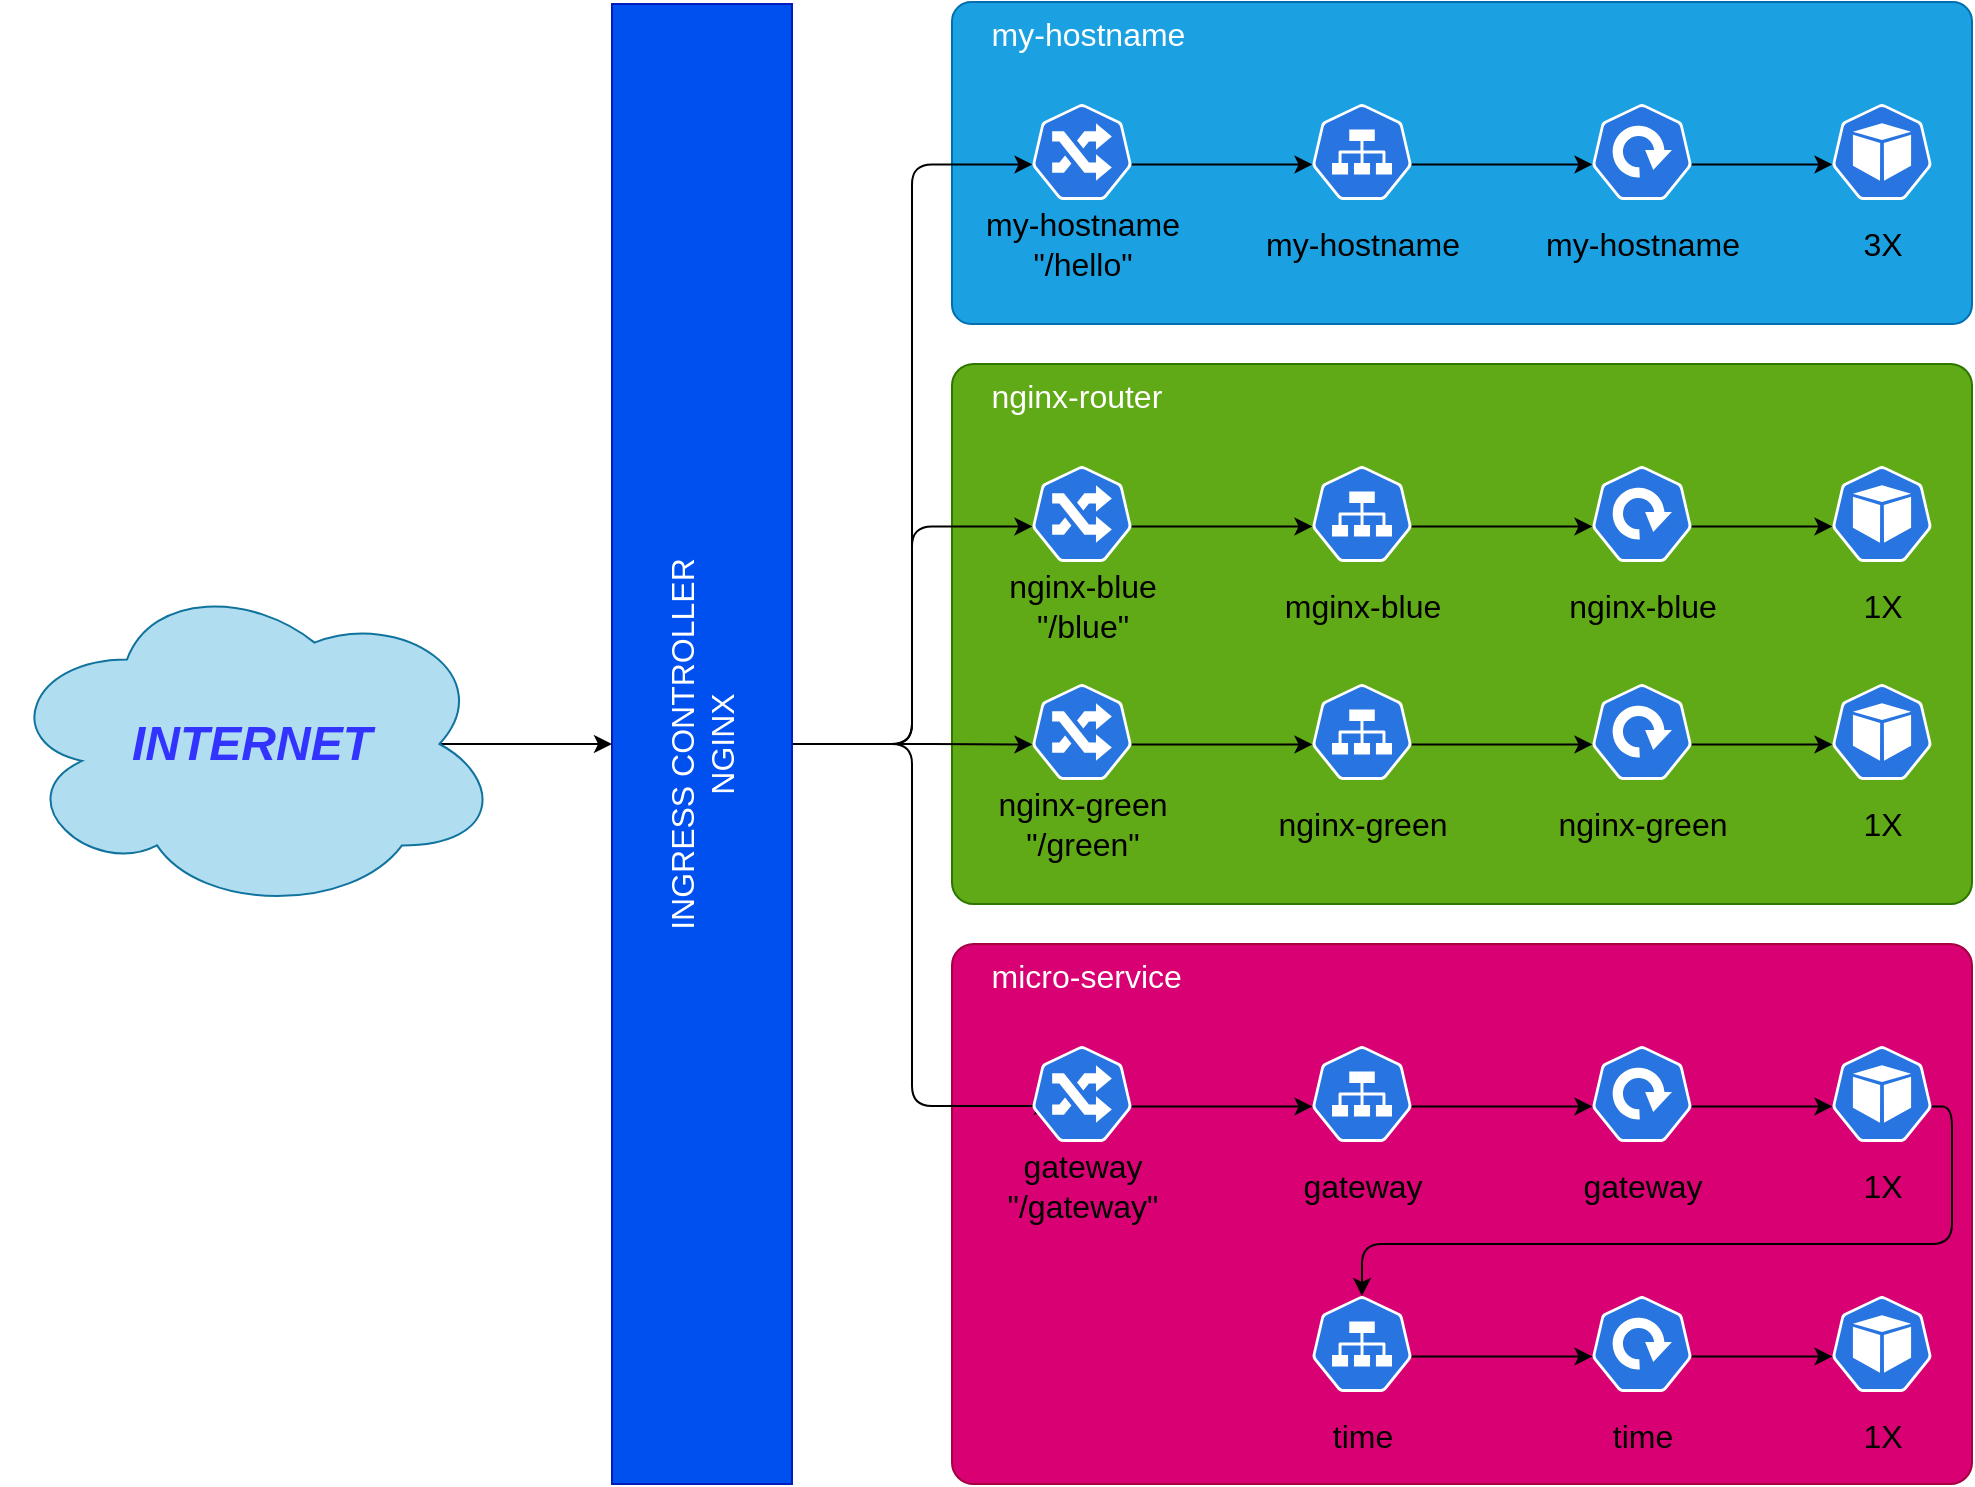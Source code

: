 <mxfile>
    <diagram id="27UvnjfB6C09aZNbeQ0s" name="Page-1">
        <mxGraphModel dx="2828" dy="1275" grid="1" gridSize="10" guides="1" tooltips="1" connect="1" arrows="1" fold="1" page="1" pageScale="1" pageWidth="1169" pageHeight="827" math="0" shadow="0">
            <root>
                <mxCell id="0"/>
                <mxCell id="1" parent="0"/>
                <mxCell id="50" value="&amp;nbsp; &amp;nbsp; micro-service" style="rounded=1;whiteSpace=wrap;html=1;fontSize=16;align=left;verticalAlign=top;fillColor=#d80073;fontColor=#ffffff;strokeColor=#A50040;arcSize=4;" vertex="1" parent="1">
                    <mxGeometry x="495" y="520" width="510" height="270" as="geometry"/>
                </mxCell>
                <mxCell id="17" value="&amp;nbsp; &amp;nbsp; nginx-router" style="rounded=1;whiteSpace=wrap;html=1;fontSize=16;align=left;verticalAlign=top;fillColor=#60a917;fontColor=#ffffff;strokeColor=#2D7600;arcSize=4;" vertex="1" parent="1">
                    <mxGeometry x="495" y="230" width="510" height="270" as="geometry"/>
                </mxCell>
                <mxCell id="5" value="&amp;nbsp; &amp;nbsp; my-hostname" style="rounded=1;whiteSpace=wrap;html=1;fontSize=16;align=left;verticalAlign=top;fillColor=#1ba1e2;fontColor=#ffffff;strokeColor=#006EAF;arcSize=6;" vertex="1" parent="1">
                    <mxGeometry x="495" y="49" width="510" height="161" as="geometry"/>
                </mxCell>
                <mxCell id="15" style="edgeStyle=orthogonalEdgeStyle;html=1;exitX=0.5;exitY=1;exitDx=0;exitDy=0;entryX=0.005;entryY=0.63;entryDx=0;entryDy=0;entryPerimeter=0;fontSize=16;" edge="1" parent="1" source="2" target="3">
                    <mxGeometry relative="1" as="geometry"/>
                </mxCell>
                <mxCell id="75" style="edgeStyle=orthogonalEdgeStyle;html=1;exitX=0.5;exitY=1;exitDx=0;exitDy=0;entryX=0.005;entryY=0.63;entryDx=0;entryDy=0;entryPerimeter=0;fontSize=16;" edge="1" parent="1" source="2" target="19">
                    <mxGeometry relative="1" as="geometry"/>
                </mxCell>
                <mxCell id="76" style="edgeStyle=orthogonalEdgeStyle;html=1;exitX=0.5;exitY=1;exitDx=0;exitDy=0;entryX=0.005;entryY=0.63;entryDx=0;entryDy=0;entryPerimeter=0;fontSize=16;" edge="1" parent="1" source="2" target="40">
                    <mxGeometry relative="1" as="geometry"/>
                </mxCell>
                <mxCell id="77" style="edgeStyle=orthogonalEdgeStyle;html=1;exitX=0.5;exitY=1;exitDx=0;exitDy=0;entryX=0.2;entryY=0.625;entryDx=0;entryDy=0;entryPerimeter=0;fontSize=16;" edge="1" parent="1" source="2" target="52">
                    <mxGeometry relative="1" as="geometry"/>
                </mxCell>
                <mxCell id="2" value="INGRESS CONTROLLER&lt;br style=&quot;font-size: 16px;&quot;&gt;NGINX" style="rounded=0;whiteSpace=wrap;html=1;rotation=-90;fontSize=16;fillColor=#0050ef;fontColor=#ffffff;strokeColor=#001DBC;" vertex="1" parent="1">
                    <mxGeometry y="375" width="740" height="90" as="geometry"/>
                </mxCell>
                <mxCell id="12" style="edgeStyle=orthogonalEdgeStyle;html=1;exitX=0.995;exitY=0.63;exitDx=0;exitDy=0;exitPerimeter=0;entryX=0.005;entryY=0.63;entryDx=0;entryDy=0;entryPerimeter=0;fontSize=16;" edge="1" parent="1" source="3" target="7">
                    <mxGeometry relative="1" as="geometry"/>
                </mxCell>
                <mxCell id="3" value="" style="sketch=0;html=1;dashed=0;whitespace=wrap;fillColor=#2875E2;strokeColor=#ffffff;points=[[0.005,0.63,0],[0.1,0.2,0],[0.9,0.2,0],[0.5,0,0],[0.995,0.63,0],[0.72,0.99,0],[0.5,1,0],[0.28,0.99,0]];shape=mxgraph.kubernetes.icon;prIcon=ing;fontSize=16;" vertex="1" parent="1">
                    <mxGeometry x="535" y="100" width="50" height="48" as="geometry"/>
                </mxCell>
                <mxCell id="4" value="my-hostname&lt;br&gt;&quot;/hello&quot;" style="text;html=1;resizable=0;autosize=1;align=center;verticalAlign=middle;points=[];fillColor=none;strokeColor=none;rounded=0;fontSize=16;" vertex="1" parent="1">
                    <mxGeometry x="505" y="150" width="110" height="40" as="geometry"/>
                </mxCell>
                <mxCell id="14" style="edgeStyle=orthogonalEdgeStyle;html=1;exitX=0.995;exitY=0.63;exitDx=0;exitDy=0;exitPerimeter=0;entryX=0.005;entryY=0.63;entryDx=0;entryDy=0;entryPerimeter=0;fontSize=16;" edge="1" parent="1" source="6" target="10">
                    <mxGeometry relative="1" as="geometry"/>
                </mxCell>
                <mxCell id="6" value="" style="sketch=0;html=1;dashed=0;whitespace=wrap;fillColor=#2875E2;strokeColor=#ffffff;points=[[0.005,0.63,0],[0.1,0.2,0],[0.9,0.2,0],[0.5,0,0],[0.995,0.63,0],[0.72,0.99,0],[0.5,1,0],[0.28,0.99,0]];shape=mxgraph.kubernetes.icon;prIcon=deploy;fontSize=16;" vertex="1" parent="1">
                    <mxGeometry x="815" y="100" width="50" height="48" as="geometry"/>
                </mxCell>
                <mxCell id="13" style="edgeStyle=orthogonalEdgeStyle;html=1;exitX=0.995;exitY=0.63;exitDx=0;exitDy=0;exitPerimeter=0;entryX=0.005;entryY=0.63;entryDx=0;entryDy=0;entryPerimeter=0;fontSize=16;" edge="1" parent="1" source="7" target="6">
                    <mxGeometry relative="1" as="geometry"/>
                </mxCell>
                <mxCell id="7" value="" style="sketch=0;html=1;dashed=0;whitespace=wrap;fillColor=#2875E2;strokeColor=#ffffff;points=[[0.005,0.63,0],[0.1,0.2,0],[0.9,0.2,0],[0.5,0,0],[0.995,0.63,0],[0.72,0.99,0],[0.5,1,0],[0.28,0.99,0]];shape=mxgraph.kubernetes.icon;prIcon=svc;fontSize=16;" vertex="1" parent="1">
                    <mxGeometry x="675" y="100" width="50" height="48" as="geometry"/>
                </mxCell>
                <mxCell id="8" value="my-hostname" style="text;html=1;resizable=0;autosize=1;align=center;verticalAlign=middle;points=[];fillColor=none;strokeColor=none;rounded=0;fontSize=16;" vertex="1" parent="1">
                    <mxGeometry x="645" y="160" width="110" height="20" as="geometry"/>
                </mxCell>
                <mxCell id="9" value="my-hostname" style="text;html=1;resizable=0;autosize=1;align=center;verticalAlign=middle;points=[];fillColor=none;strokeColor=none;rounded=0;fontSize=16;" vertex="1" parent="1">
                    <mxGeometry x="785" y="160" width="110" height="20" as="geometry"/>
                </mxCell>
                <mxCell id="10" value="" style="sketch=0;html=1;dashed=0;whitespace=wrap;fillColor=#2875E2;strokeColor=#ffffff;points=[[0.005,0.63,0],[0.1,0.2,0],[0.9,0.2,0],[0.5,0,0],[0.995,0.63,0],[0.72,0.99,0],[0.5,1,0],[0.28,0.99,0]];shape=mxgraph.kubernetes.icon;prIcon=pod;fontSize=16;" vertex="1" parent="1">
                    <mxGeometry x="935" y="100" width="50" height="48" as="geometry"/>
                </mxCell>
                <mxCell id="11" value="3X" style="text;html=1;resizable=0;autosize=1;align=center;verticalAlign=middle;points=[];fillColor=none;strokeColor=none;rounded=0;fontSize=16;" vertex="1" parent="1">
                    <mxGeometry x="940" y="160" width="40" height="20" as="geometry"/>
                </mxCell>
                <mxCell id="18" style="edgeStyle=orthogonalEdgeStyle;html=1;exitX=0.995;exitY=0.63;exitDx=0;exitDy=0;exitPerimeter=0;entryX=0.005;entryY=0.63;entryDx=0;entryDy=0;entryPerimeter=0;fontSize=16;" edge="1" parent="1" source="19" target="24">
                    <mxGeometry relative="1" as="geometry"/>
                </mxCell>
                <mxCell id="19" value="" style="sketch=0;html=1;dashed=0;whitespace=wrap;fillColor=#2875E2;strokeColor=#ffffff;points=[[0.005,0.63,0],[0.1,0.2,0],[0.9,0.2,0],[0.5,0,0],[0.995,0.63,0],[0.72,0.99,0],[0.5,1,0],[0.28,0.99,0]];shape=mxgraph.kubernetes.icon;prIcon=ing;fontSize=16;" vertex="1" parent="1">
                    <mxGeometry x="535" y="281" width="50" height="48" as="geometry"/>
                </mxCell>
                <mxCell id="20" value="nginx-blue&lt;br&gt;&quot;/blue&quot;" style="text;html=1;resizable=0;autosize=1;align=center;verticalAlign=middle;points=[];fillColor=none;strokeColor=none;rounded=0;fontSize=16;" vertex="1" parent="1">
                    <mxGeometry x="515" y="331" width="90" height="40" as="geometry"/>
                </mxCell>
                <mxCell id="21" style="edgeStyle=orthogonalEdgeStyle;html=1;exitX=0.995;exitY=0.63;exitDx=0;exitDy=0;exitPerimeter=0;entryX=0.005;entryY=0.63;entryDx=0;entryDy=0;entryPerimeter=0;fontSize=16;" edge="1" parent="1" source="22" target="27">
                    <mxGeometry relative="1" as="geometry"/>
                </mxCell>
                <mxCell id="22" value="" style="sketch=0;html=1;dashed=0;whitespace=wrap;fillColor=#2875E2;strokeColor=#ffffff;points=[[0.005,0.63,0],[0.1,0.2,0],[0.9,0.2,0],[0.5,0,0],[0.995,0.63,0],[0.72,0.99,0],[0.5,1,0],[0.28,0.99,0]];shape=mxgraph.kubernetes.icon;prIcon=deploy;fontSize=16;" vertex="1" parent="1">
                    <mxGeometry x="815" y="281" width="50" height="48" as="geometry"/>
                </mxCell>
                <mxCell id="23" style="edgeStyle=orthogonalEdgeStyle;html=1;exitX=0.995;exitY=0.63;exitDx=0;exitDy=0;exitPerimeter=0;entryX=0.005;entryY=0.63;entryDx=0;entryDy=0;entryPerimeter=0;fontSize=16;" edge="1" parent="1" source="24" target="22">
                    <mxGeometry relative="1" as="geometry"/>
                </mxCell>
                <mxCell id="24" value="" style="sketch=0;html=1;dashed=0;whitespace=wrap;fillColor=#2875E2;strokeColor=#ffffff;points=[[0.005,0.63,0],[0.1,0.2,0],[0.9,0.2,0],[0.5,0,0],[0.995,0.63,0],[0.72,0.99,0],[0.5,1,0],[0.28,0.99,0]];shape=mxgraph.kubernetes.icon;prIcon=svc;fontSize=16;" vertex="1" parent="1">
                    <mxGeometry x="675" y="281" width="50" height="48" as="geometry"/>
                </mxCell>
                <mxCell id="25" value="mginx-blue" style="text;html=1;resizable=0;autosize=1;align=center;verticalAlign=middle;points=[];fillColor=none;strokeColor=none;rounded=0;fontSize=16;" vertex="1" parent="1">
                    <mxGeometry x="655" y="341" width="90" height="20" as="geometry"/>
                </mxCell>
                <mxCell id="26" value="nginx-blue" style="text;html=1;resizable=0;autosize=1;align=center;verticalAlign=middle;points=[];fillColor=none;strokeColor=none;rounded=0;fontSize=16;" vertex="1" parent="1">
                    <mxGeometry x="795" y="341" width="90" height="20" as="geometry"/>
                </mxCell>
                <mxCell id="27" value="" style="sketch=0;html=1;dashed=0;whitespace=wrap;fillColor=#2875E2;strokeColor=#ffffff;points=[[0.005,0.63,0],[0.1,0.2,0],[0.9,0.2,0],[0.5,0,0],[0.995,0.63,0],[0.72,0.99,0],[0.5,1,0],[0.28,0.99,0]];shape=mxgraph.kubernetes.icon;prIcon=pod;fontSize=16;" vertex="1" parent="1">
                    <mxGeometry x="935" y="281" width="50" height="48" as="geometry"/>
                </mxCell>
                <mxCell id="28" value="1X" style="text;html=1;resizable=0;autosize=1;align=center;verticalAlign=middle;points=[];fillColor=none;strokeColor=none;rounded=0;fontSize=16;" vertex="1" parent="1">
                    <mxGeometry x="940" y="341" width="40" height="20" as="geometry"/>
                </mxCell>
                <mxCell id="39" style="edgeStyle=orthogonalEdgeStyle;html=1;exitX=0.995;exitY=0.63;exitDx=0;exitDy=0;exitPerimeter=0;entryX=0.005;entryY=0.63;entryDx=0;entryDy=0;entryPerimeter=0;fontSize=16;" edge="1" source="40" target="45" parent="1">
                    <mxGeometry relative="1" as="geometry"/>
                </mxCell>
                <mxCell id="40" value="" style="sketch=0;html=1;dashed=0;whitespace=wrap;fillColor=#2875E2;strokeColor=#ffffff;points=[[0.005,0.63,0],[0.1,0.2,0],[0.9,0.2,0],[0.5,0,0],[0.995,0.63,0],[0.72,0.99,0],[0.5,1,0],[0.28,0.99,0]];shape=mxgraph.kubernetes.icon;prIcon=ing;fontSize=16;" vertex="1" parent="1">
                    <mxGeometry x="535" y="390" width="50" height="48" as="geometry"/>
                </mxCell>
                <mxCell id="41" value="nginx-green&lt;br&gt;&quot;/green&quot;" style="text;html=1;resizable=0;autosize=1;align=center;verticalAlign=middle;points=[];fillColor=none;strokeColor=none;rounded=0;fontSize=16;" vertex="1" parent="1">
                    <mxGeometry x="510" y="440" width="100" height="40" as="geometry"/>
                </mxCell>
                <mxCell id="42" style="edgeStyle=orthogonalEdgeStyle;html=1;exitX=0.995;exitY=0.63;exitDx=0;exitDy=0;exitPerimeter=0;entryX=0.005;entryY=0.63;entryDx=0;entryDy=0;entryPerimeter=0;fontSize=16;" edge="1" source="43" target="48" parent="1">
                    <mxGeometry relative="1" as="geometry"/>
                </mxCell>
                <mxCell id="43" value="" style="sketch=0;html=1;dashed=0;whitespace=wrap;fillColor=#2875E2;strokeColor=#ffffff;points=[[0.005,0.63,0],[0.1,0.2,0],[0.9,0.2,0],[0.5,0,0],[0.995,0.63,0],[0.72,0.99,0],[0.5,1,0],[0.28,0.99,0]];shape=mxgraph.kubernetes.icon;prIcon=deploy;fontSize=16;" vertex="1" parent="1">
                    <mxGeometry x="815" y="390" width="50" height="48" as="geometry"/>
                </mxCell>
                <mxCell id="44" style="edgeStyle=orthogonalEdgeStyle;html=1;exitX=0.995;exitY=0.63;exitDx=0;exitDy=0;exitPerimeter=0;entryX=0.005;entryY=0.63;entryDx=0;entryDy=0;entryPerimeter=0;fontSize=16;" edge="1" source="45" target="43" parent="1">
                    <mxGeometry relative="1" as="geometry"/>
                </mxCell>
                <mxCell id="45" value="" style="sketch=0;html=1;dashed=0;whitespace=wrap;fillColor=#2875E2;strokeColor=#ffffff;points=[[0.005,0.63,0],[0.1,0.2,0],[0.9,0.2,0],[0.5,0,0],[0.995,0.63,0],[0.72,0.99,0],[0.5,1,0],[0.28,0.99,0]];shape=mxgraph.kubernetes.icon;prIcon=svc;fontSize=16;" vertex="1" parent="1">
                    <mxGeometry x="675" y="390" width="50" height="48" as="geometry"/>
                </mxCell>
                <mxCell id="46" value="nginx-green" style="text;html=1;resizable=0;autosize=1;align=center;verticalAlign=middle;points=[];fillColor=none;strokeColor=none;rounded=0;fontSize=16;" vertex="1" parent="1">
                    <mxGeometry x="650" y="450" width="100" height="20" as="geometry"/>
                </mxCell>
                <mxCell id="47" value="nginx-green" style="text;html=1;resizable=0;autosize=1;align=center;verticalAlign=middle;points=[];fillColor=none;strokeColor=none;rounded=0;fontSize=16;" vertex="1" parent="1">
                    <mxGeometry x="790" y="450" width="100" height="20" as="geometry"/>
                </mxCell>
                <mxCell id="48" value="" style="sketch=0;html=1;dashed=0;whitespace=wrap;fillColor=#2875E2;strokeColor=#ffffff;points=[[0.005,0.63,0],[0.1,0.2,0],[0.9,0.2,0],[0.5,0,0],[0.995,0.63,0],[0.72,0.99,0],[0.5,1,0],[0.28,0.99,0]];shape=mxgraph.kubernetes.icon;prIcon=pod;fontSize=16;" vertex="1" parent="1">
                    <mxGeometry x="935" y="390" width="50" height="48" as="geometry"/>
                </mxCell>
                <mxCell id="49" value="1X" style="text;html=1;resizable=0;autosize=1;align=center;verticalAlign=middle;points=[];fillColor=none;strokeColor=none;rounded=0;fontSize=16;" vertex="1" parent="1">
                    <mxGeometry x="940" y="450" width="40" height="20" as="geometry"/>
                </mxCell>
                <mxCell id="51" style="edgeStyle=orthogonalEdgeStyle;html=1;exitX=0.995;exitY=0.63;exitDx=0;exitDy=0;exitPerimeter=0;entryX=0.005;entryY=0.63;entryDx=0;entryDy=0;entryPerimeter=0;fontSize=16;" edge="1" source="52" target="57" parent="1">
                    <mxGeometry relative="1" as="geometry"/>
                </mxCell>
                <mxCell id="52" value="" style="sketch=0;html=1;dashed=0;whitespace=wrap;fillColor=#2875E2;strokeColor=#ffffff;points=[[0.005,0.63,0],[0.1,0.2,0],[0.9,0.2,0],[0.5,0,0],[0.995,0.63,0],[0.72,0.99,0],[0.5,1,0],[0.28,0.99,0]];shape=mxgraph.kubernetes.icon;prIcon=ing;fontSize=16;" vertex="1" parent="1">
                    <mxGeometry x="535" y="571" width="50" height="48" as="geometry"/>
                </mxCell>
                <mxCell id="53" value="gateway&lt;br&gt;&quot;/gateway&quot;" style="text;html=1;resizable=0;autosize=1;align=center;verticalAlign=middle;points=[];fillColor=none;strokeColor=none;rounded=0;fontSize=16;" vertex="1" parent="1">
                    <mxGeometry x="515" y="621" width="90" height="40" as="geometry"/>
                </mxCell>
                <mxCell id="54" style="edgeStyle=orthogonalEdgeStyle;html=1;exitX=0.995;exitY=0.63;exitDx=0;exitDy=0;exitPerimeter=0;entryX=0.005;entryY=0.63;entryDx=0;entryDy=0;entryPerimeter=0;fontSize=16;" edge="1" source="55" target="60" parent="1">
                    <mxGeometry relative="1" as="geometry"/>
                </mxCell>
                <mxCell id="55" value="" style="sketch=0;html=1;dashed=0;whitespace=wrap;fillColor=#2875E2;strokeColor=#ffffff;points=[[0.005,0.63,0],[0.1,0.2,0],[0.9,0.2,0],[0.5,0,0],[0.995,0.63,0],[0.72,0.99,0],[0.5,1,0],[0.28,0.99,0]];shape=mxgraph.kubernetes.icon;prIcon=deploy;fontSize=16;" vertex="1" parent="1">
                    <mxGeometry x="815" y="571" width="50" height="48" as="geometry"/>
                </mxCell>
                <mxCell id="56" style="edgeStyle=orthogonalEdgeStyle;html=1;exitX=0.995;exitY=0.63;exitDx=0;exitDy=0;exitPerimeter=0;entryX=0.005;entryY=0.63;entryDx=0;entryDy=0;entryPerimeter=0;fontSize=16;" edge="1" source="57" target="55" parent="1">
                    <mxGeometry relative="1" as="geometry"/>
                </mxCell>
                <mxCell id="57" value="" style="sketch=0;html=1;dashed=0;whitespace=wrap;fillColor=#2875E2;strokeColor=#ffffff;points=[[0.005,0.63,0],[0.1,0.2,0],[0.9,0.2,0],[0.5,0,0],[0.995,0.63,0],[0.72,0.99,0],[0.5,1,0],[0.28,0.99,0]];shape=mxgraph.kubernetes.icon;prIcon=svc;fontSize=16;" vertex="1" parent="1">
                    <mxGeometry x="675" y="571" width="50" height="48" as="geometry"/>
                </mxCell>
                <mxCell id="58" value="gateway" style="text;html=1;resizable=0;autosize=1;align=center;verticalAlign=middle;points=[];fillColor=none;strokeColor=none;rounded=0;fontSize=16;" vertex="1" parent="1">
                    <mxGeometry x="660" y="631" width="80" height="20" as="geometry"/>
                </mxCell>
                <mxCell id="59" value="gateway" style="text;html=1;resizable=0;autosize=1;align=center;verticalAlign=middle;points=[];fillColor=none;strokeColor=none;rounded=0;fontSize=16;" vertex="1" parent="1">
                    <mxGeometry x="800" y="631" width="80" height="20" as="geometry"/>
                </mxCell>
                <mxCell id="73" style="edgeStyle=orthogonalEdgeStyle;html=1;exitX=0.995;exitY=0.63;exitDx=0;exitDy=0;exitPerimeter=0;entryX=0.5;entryY=0;entryDx=0;entryDy=0;entryPerimeter=0;fontSize=16;" edge="1" parent="1" source="60" target="68">
                    <mxGeometry relative="1" as="geometry">
                        <Array as="points">
                            <mxPoint x="995" y="601"/>
                            <mxPoint x="995" y="670"/>
                            <mxPoint x="700" y="670"/>
                        </Array>
                    </mxGeometry>
                </mxCell>
                <mxCell id="60" value="" style="sketch=0;html=1;dashed=0;whitespace=wrap;fillColor=#2875E2;strokeColor=#ffffff;points=[[0.005,0.63,0],[0.1,0.2,0],[0.9,0.2,0],[0.5,0,0],[0.995,0.63,0],[0.72,0.99,0],[0.5,1,0],[0.28,0.99,0]];shape=mxgraph.kubernetes.icon;prIcon=pod;fontSize=16;" vertex="1" parent="1">
                    <mxGeometry x="935" y="571" width="50" height="48" as="geometry"/>
                </mxCell>
                <mxCell id="61" value="1X" style="text;html=1;resizable=0;autosize=1;align=center;verticalAlign=middle;points=[];fillColor=none;strokeColor=none;rounded=0;fontSize=16;" vertex="1" parent="1">
                    <mxGeometry x="940" y="631" width="40" height="20" as="geometry"/>
                </mxCell>
                <mxCell id="65" style="edgeStyle=orthogonalEdgeStyle;html=1;exitX=0.995;exitY=0.63;exitDx=0;exitDy=0;exitPerimeter=0;entryX=0.005;entryY=0.63;entryDx=0;entryDy=0;entryPerimeter=0;fontSize=16;" edge="1" source="66" target="71" parent="1">
                    <mxGeometry relative="1" as="geometry"/>
                </mxCell>
                <mxCell id="66" value="" style="sketch=0;html=1;dashed=0;whitespace=wrap;fillColor=#2875E2;strokeColor=#ffffff;points=[[0.005,0.63,0],[0.1,0.2,0],[0.9,0.2,0],[0.5,0,0],[0.995,0.63,0],[0.72,0.99,0],[0.5,1,0],[0.28,0.99,0]];shape=mxgraph.kubernetes.icon;prIcon=deploy;fontSize=16;" vertex="1" parent="1">
                    <mxGeometry x="815" y="696" width="50" height="48" as="geometry"/>
                </mxCell>
                <mxCell id="67" style="edgeStyle=orthogonalEdgeStyle;html=1;exitX=0.995;exitY=0.63;exitDx=0;exitDy=0;exitPerimeter=0;entryX=0.005;entryY=0.63;entryDx=0;entryDy=0;entryPerimeter=0;fontSize=16;" edge="1" source="68" target="66" parent="1">
                    <mxGeometry relative="1" as="geometry"/>
                </mxCell>
                <mxCell id="68" value="" style="sketch=0;html=1;dashed=0;whitespace=wrap;fillColor=#2875E2;strokeColor=#ffffff;points=[[0.005,0.63,0],[0.1,0.2,0],[0.9,0.2,0],[0.5,0,0],[0.995,0.63,0],[0.72,0.99,0],[0.5,1,0],[0.28,0.99,0]];shape=mxgraph.kubernetes.icon;prIcon=svc;fontSize=16;" vertex="1" parent="1">
                    <mxGeometry x="675" y="696" width="50" height="48" as="geometry"/>
                </mxCell>
                <mxCell id="69" value="time" style="text;html=1;resizable=0;autosize=1;align=center;verticalAlign=middle;points=[];fillColor=none;strokeColor=none;rounded=0;fontSize=16;" vertex="1" parent="1">
                    <mxGeometry x="675" y="756" width="50" height="20" as="geometry"/>
                </mxCell>
                <mxCell id="70" value="time" style="text;html=1;resizable=0;autosize=1;align=center;verticalAlign=middle;points=[];fillColor=none;strokeColor=none;rounded=0;fontSize=16;" vertex="1" parent="1">
                    <mxGeometry x="815" y="756" width="50" height="20" as="geometry"/>
                </mxCell>
                <mxCell id="71" value="" style="sketch=0;html=1;dashed=0;whitespace=wrap;fillColor=#2875E2;strokeColor=#ffffff;points=[[0.005,0.63,0],[0.1,0.2,0],[0.9,0.2,0],[0.5,0,0],[0.995,0.63,0],[0.72,0.99,0],[0.5,1,0],[0.28,0.99,0]];shape=mxgraph.kubernetes.icon;prIcon=pod;fontSize=16;" vertex="1" parent="1">
                    <mxGeometry x="935" y="696" width="50" height="48" as="geometry"/>
                </mxCell>
                <mxCell id="72" value="1X" style="text;html=1;resizable=0;autosize=1;align=center;verticalAlign=middle;points=[];fillColor=none;strokeColor=none;rounded=0;fontSize=16;" vertex="1" parent="1">
                    <mxGeometry x="940" y="756" width="40" height="20" as="geometry"/>
                </mxCell>
                <mxCell id="79" style="edgeStyle=orthogonalEdgeStyle;html=1;exitX=0.875;exitY=0.5;exitDx=0;exitDy=0;exitPerimeter=0;fontSize=24;fontColor=#3333FF;" edge="1" parent="1" source="78" target="2">
                    <mxGeometry relative="1" as="geometry"/>
                </mxCell>
                <mxCell id="78" value="INTERNET" style="ellipse;shape=cloud;whiteSpace=wrap;html=1;fontSize=24;fillColor=#b1ddf0;strokeColor=#10739e;fontColor=#3333FF;fontStyle=3" vertex="1" parent="1">
                    <mxGeometry x="20" y="335.5" width="250" height="169" as="geometry"/>
                </mxCell>
            </root>
        </mxGraphModel>
    </diagram>
</mxfile>